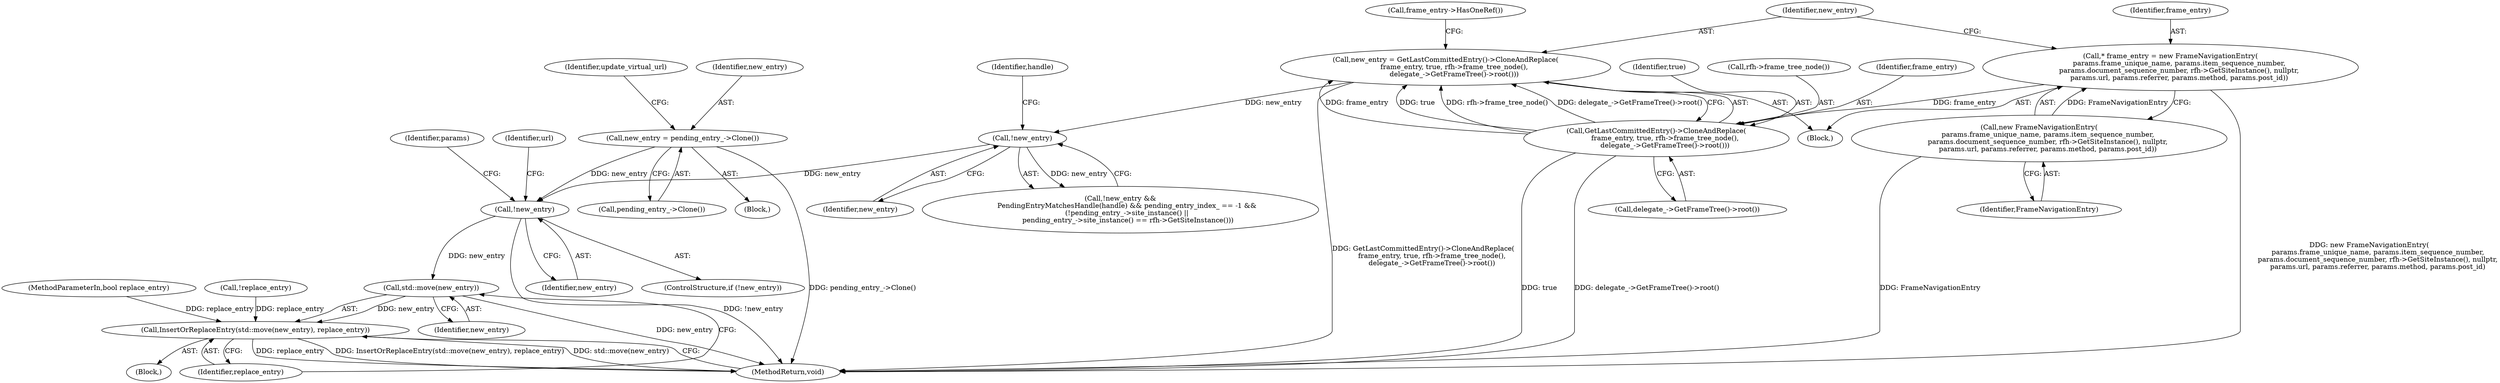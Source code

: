 digraph "0_Chrome_c32cd2069ae8062b52e5b7b1faf5936bd71a583a_0@API" {
"1000288" [label="(Call,std::move(new_entry))"];
"1000168" [label="(Call,!new_entry)"];
"1000158" [label="(Call,new_entry = pending_entry_->Clone())"];
"1000141" [label="(Call,!new_entry)"];
"1000122" [label="(Call,new_entry = GetLastCommittedEntry()->CloneAndReplace(\n        frame_entry, true, rfh->frame_tree_node(),\n        delegate_->GetFrameTree()->root()))"];
"1000124" [label="(Call,GetLastCommittedEntry()->CloneAndReplace(\n        frame_entry, true, rfh->frame_tree_node(),\n        delegate_->GetFrameTree()->root()))"];
"1000118" [label="(Call,* frame_entry = new FrameNavigationEntry(\n        params.frame_unique_name, params.item_sequence_number,\n        params.document_sequence_number, rfh->GetSiteInstance(), nullptr,\n        params.url, params.referrer, params.method, params.post_id))"];
"1000120" [label="(Call,new FrameNavigationEntry(\n        params.frame_unique_name, params.item_sequence_number,\n        params.document_sequence_number, rfh->GetSiteInstance(), nullptr,\n        params.url, params.referrer, params.method, params.post_id))"];
"1000287" [label="(Call,InsertOrReplaceEntry(std::move(new_entry), replace_entry))"];
"1000121" [label="(Identifier,FrameNavigationEntry)"];
"1000160" [label="(Call,pending_entry_->Clone())"];
"1000104" [label="(MethodParameterIn,bool replace_entry)"];
"1000126" [label="(Identifier,true)"];
"1000157" [label="(Block,)"];
"1000124" [label="(Call,GetLastCommittedEntry()->CloneAndReplace(\n        frame_entry, true, rfh->frame_tree_node(),\n        delegate_->GetFrameTree()->root()))"];
"1000158" [label="(Call,new_entry = pending_entry_->Clone())"];
"1000290" [label="(Identifier,replace_entry)"];
"1000145" [label="(Identifier,handle)"];
"1000106" [label="(Block,)"];
"1000291" [label="(MethodReturn,void)"];
"1000130" [label="(Call,frame_entry->HasOneRef())"];
"1000274" [label="(Call,!replace_entry)"];
"1000168" [label="(Call,!new_entry)"];
"1000140" [label="(Call,!new_entry &&\n      PendingEntryMatchesHandle(handle) && pending_entry_index_ == -1 &&\n      (!pending_entry_->site_instance() ||\n       pending_entry_->site_instance() == rfh->GetSiteInstance()))"];
"1000162" [label="(Identifier,update_virtual_url)"];
"1000169" [label="(Identifier,new_entry)"];
"1000122" [label="(Call,new_entry = GetLastCommittedEntry()->CloneAndReplace(\n        frame_entry, true, rfh->frame_tree_node(),\n        delegate_->GetFrameTree()->root()))"];
"1000116" [label="(Block,)"];
"1000198" [label="(Identifier,params)"];
"1000118" [label="(Call,* frame_entry = new FrameNavigationEntry(\n        params.frame_unique_name, params.item_sequence_number,\n        params.document_sequence_number, rfh->GetSiteInstance(), nullptr,\n        params.url, params.referrer, params.method, params.post_id))"];
"1000119" [label="(Identifier,frame_entry)"];
"1000120" [label="(Call,new FrameNavigationEntry(\n        params.frame_unique_name, params.item_sequence_number,\n        params.document_sequence_number, rfh->GetSiteInstance(), nullptr,\n        params.url, params.referrer, params.method, params.post_id))"];
"1000142" [label="(Identifier,new_entry)"];
"1000159" [label="(Identifier,new_entry)"];
"1000127" [label="(Call,rfh->frame_tree_node())"];
"1000123" [label="(Identifier,new_entry)"];
"1000141" [label="(Call,!new_entry)"];
"1000125" [label="(Identifier,frame_entry)"];
"1000287" [label="(Call,InsertOrReplaceEntry(std::move(new_entry), replace_entry))"];
"1000173" [label="(Identifier,url)"];
"1000128" [label="(Call,delegate_->GetFrameTree()->root())"];
"1000167" [label="(ControlStructure,if (!new_entry))"];
"1000288" [label="(Call,std::move(new_entry))"];
"1000289" [label="(Identifier,new_entry)"];
"1000288" -> "1000287"  [label="AST: "];
"1000288" -> "1000289"  [label="CFG: "];
"1000289" -> "1000288"  [label="AST: "];
"1000290" -> "1000288"  [label="CFG: "];
"1000288" -> "1000291"  [label="DDG: new_entry"];
"1000288" -> "1000287"  [label="DDG: new_entry"];
"1000168" -> "1000288"  [label="DDG: new_entry"];
"1000168" -> "1000167"  [label="AST: "];
"1000168" -> "1000169"  [label="CFG: "];
"1000169" -> "1000168"  [label="AST: "];
"1000173" -> "1000168"  [label="CFG: "];
"1000198" -> "1000168"  [label="CFG: "];
"1000168" -> "1000291"  [label="DDG: !new_entry"];
"1000158" -> "1000168"  [label="DDG: new_entry"];
"1000141" -> "1000168"  [label="DDG: new_entry"];
"1000158" -> "1000157"  [label="AST: "];
"1000158" -> "1000160"  [label="CFG: "];
"1000159" -> "1000158"  [label="AST: "];
"1000160" -> "1000158"  [label="AST: "];
"1000162" -> "1000158"  [label="CFG: "];
"1000158" -> "1000291"  [label="DDG: pending_entry_->Clone()"];
"1000141" -> "1000140"  [label="AST: "];
"1000141" -> "1000142"  [label="CFG: "];
"1000142" -> "1000141"  [label="AST: "];
"1000145" -> "1000141"  [label="CFG: "];
"1000140" -> "1000141"  [label="CFG: "];
"1000141" -> "1000140"  [label="DDG: new_entry"];
"1000122" -> "1000141"  [label="DDG: new_entry"];
"1000122" -> "1000116"  [label="AST: "];
"1000122" -> "1000124"  [label="CFG: "];
"1000123" -> "1000122"  [label="AST: "];
"1000124" -> "1000122"  [label="AST: "];
"1000130" -> "1000122"  [label="CFG: "];
"1000122" -> "1000291"  [label="DDG: GetLastCommittedEntry()->CloneAndReplace(\n        frame_entry, true, rfh->frame_tree_node(),\n        delegate_->GetFrameTree()->root())"];
"1000124" -> "1000122"  [label="DDG: frame_entry"];
"1000124" -> "1000122"  [label="DDG: true"];
"1000124" -> "1000122"  [label="DDG: rfh->frame_tree_node()"];
"1000124" -> "1000122"  [label="DDG: delegate_->GetFrameTree()->root()"];
"1000124" -> "1000128"  [label="CFG: "];
"1000125" -> "1000124"  [label="AST: "];
"1000126" -> "1000124"  [label="AST: "];
"1000127" -> "1000124"  [label="AST: "];
"1000128" -> "1000124"  [label="AST: "];
"1000124" -> "1000291"  [label="DDG: true"];
"1000124" -> "1000291"  [label="DDG: delegate_->GetFrameTree()->root()"];
"1000118" -> "1000124"  [label="DDG: frame_entry"];
"1000118" -> "1000116"  [label="AST: "];
"1000118" -> "1000120"  [label="CFG: "];
"1000119" -> "1000118"  [label="AST: "];
"1000120" -> "1000118"  [label="AST: "];
"1000123" -> "1000118"  [label="CFG: "];
"1000118" -> "1000291"  [label="DDG: new FrameNavigationEntry(\n        params.frame_unique_name, params.item_sequence_number,\n        params.document_sequence_number, rfh->GetSiteInstance(), nullptr,\n        params.url, params.referrer, params.method, params.post_id)"];
"1000120" -> "1000118"  [label="DDG: FrameNavigationEntry"];
"1000120" -> "1000121"  [label="CFG: "];
"1000121" -> "1000120"  [label="AST: "];
"1000120" -> "1000291"  [label="DDG: FrameNavigationEntry"];
"1000287" -> "1000106"  [label="AST: "];
"1000287" -> "1000290"  [label="CFG: "];
"1000290" -> "1000287"  [label="AST: "];
"1000291" -> "1000287"  [label="CFG: "];
"1000287" -> "1000291"  [label="DDG: replace_entry"];
"1000287" -> "1000291"  [label="DDG: InsertOrReplaceEntry(std::move(new_entry), replace_entry)"];
"1000287" -> "1000291"  [label="DDG: std::move(new_entry)"];
"1000274" -> "1000287"  [label="DDG: replace_entry"];
"1000104" -> "1000287"  [label="DDG: replace_entry"];
}
